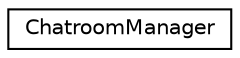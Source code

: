 digraph "Graphical Class Hierarchy"
{
 // LATEX_PDF_SIZE
  edge [fontname="Helvetica",fontsize="10",labelfontname="Helvetica",labelfontsize="10"];
  node [fontname="Helvetica",fontsize="10",shape=record];
  rankdir="LR";
  Node0 [label="ChatroomManager",height=0.2,width=0.4,color="black", fillcolor="white", style="filled",URL="$classChatroomManager.html",tooltip="Manages the Chatrooms of the app."];
}
